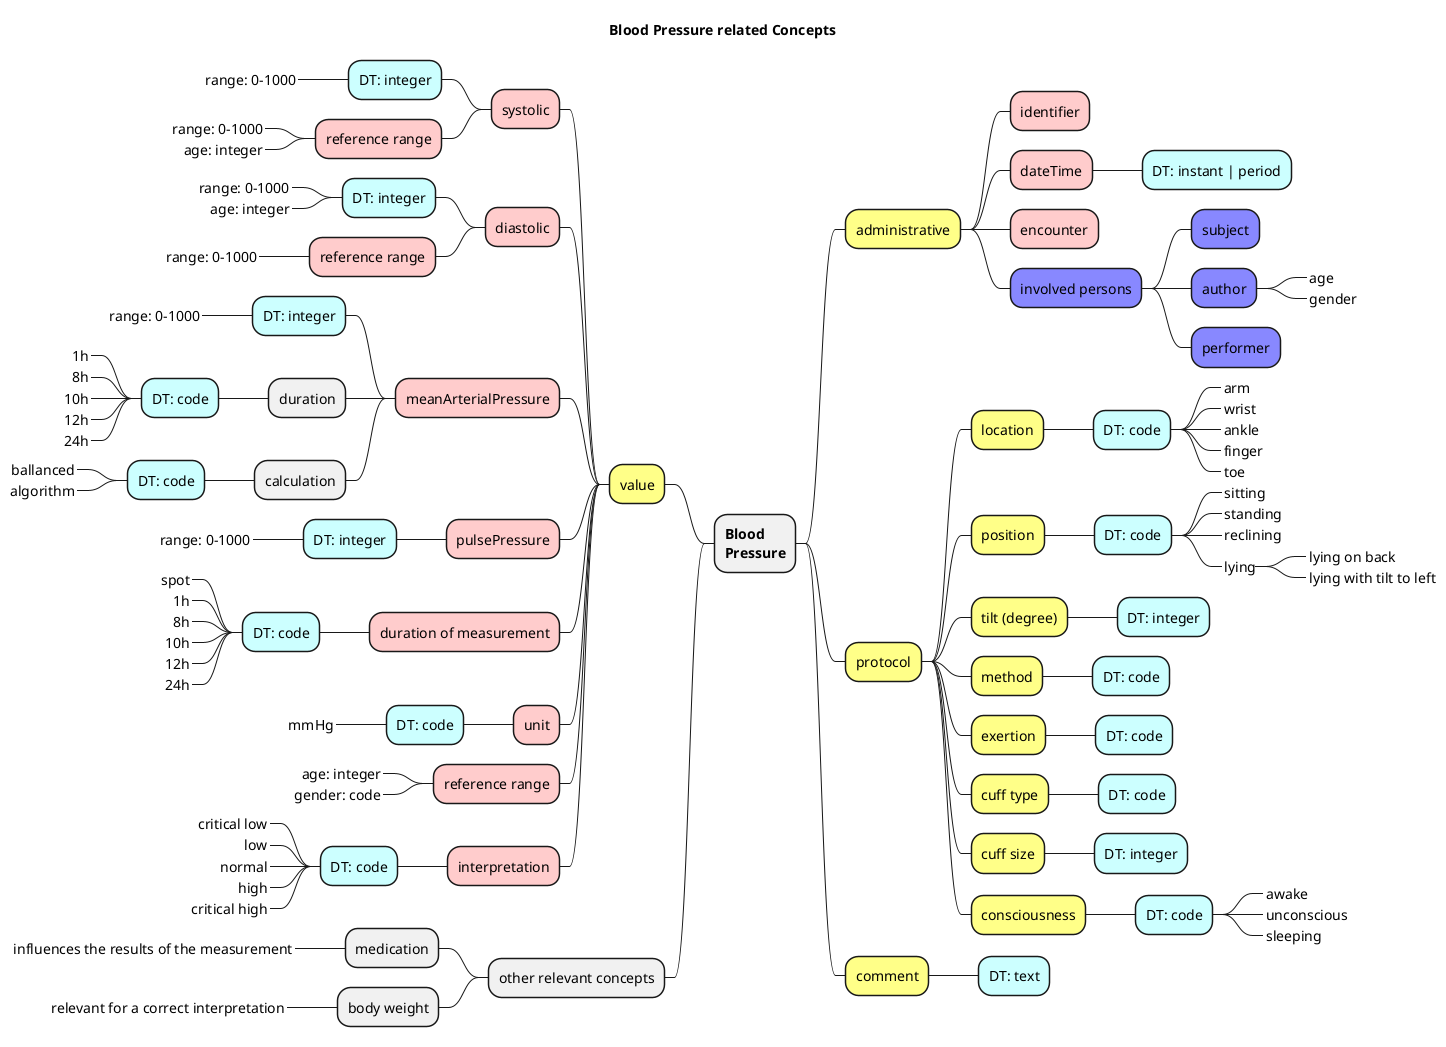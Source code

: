 @startmindmap

skinparam svgDimensionStyle false

title Blood Pressure related Concepts

+ **Blood** \n**Pressure**
--[#ff8] value
---[#fcc] systolic
----[#cff] DT: integer
-----_ range: 0-1000
----[#fcc] reference range
-----_ range: 0-1000
-----_ age: integer
---[#fcc] diastolic
----[#cff] DT: integer
-----_ range: 0-1000
-----_ age: integer
----[#fcc] reference range
-----_ range: 0-1000
---[#fcc] meanArterialPressure
----[#cff] DT: integer
-----_ range: 0-1000
---- duration
-----[#cff] DT: code
------_ 1h
------_ 8h
------_ 10h
------_ 12h
------_ 24h
---- calculation
-----[#cff] DT: code
------_ ballanced
------_ algorithm
---[#fcc] pulsePressure
----[#cff] DT: integer
-----_ range: 0-1000
---[#fcc] duration of measurement
----[#cff] DT: code
-----_ spot
-----_ 1h
-----_ 8h
-----_ 10h
-----_ 12h
-----_ 24h
---[#fcc] unit
----[#cff] DT: code
-----_ mmHg
---[#fcc] reference range
----_ age: integer
----_ gender: code
---[#fcc] interpretation
----[#cff] DT: code
-----_ critical low
-----_ low
-----_ normal
-----_ high
-----_ critical high

-- other relevant concepts
--- medication
----_ influences the results of the measurement
--- body weight
----_ relevant for a correct interpretation

++[#ff8] administrative
+++[#fcc] identifier
+++[#fcc] dateTime
++++[#cff] DT: instant | period
+++[#fcc] encounter

+++[#88f] involved persons
++++[#88f] subject
++++[#88f] author
+++++_ age
+++++_ gender
++++[#88f] performer

++[#ff8] protocol
+++[#ff8] location
++++[#cff] DT: code
+++++_ arm
+++++_ wrist
+++++_ ankle
+++++_ finger
+++++_ toe
+++[#ff8] position
++++[#cff] DT: code
+++++_ sitting
+++++_ standing
+++++_ reclining
+++++_ lying
++++++_ lying on back
++++++_ lying with tilt to left
+++[#ff8] tilt (degree)
++++[#cff] DT: integer
+++[#ff8] method
++++[#cff] DT: code
+++[#ff8] exertion
++++[#cff] DT: code
+++[#ff8] cuff type
++++[#cff] DT: code
+++[#ff8] cuff size
++++[#cff] DT: integer
+++[#ff8] consciousness
++++[#cff] DT: code
+++++_ awake
+++++_ unconscious
+++++_ sleeping

++[#ff8] comment
+++[#cff] DT: text

@endmindmap